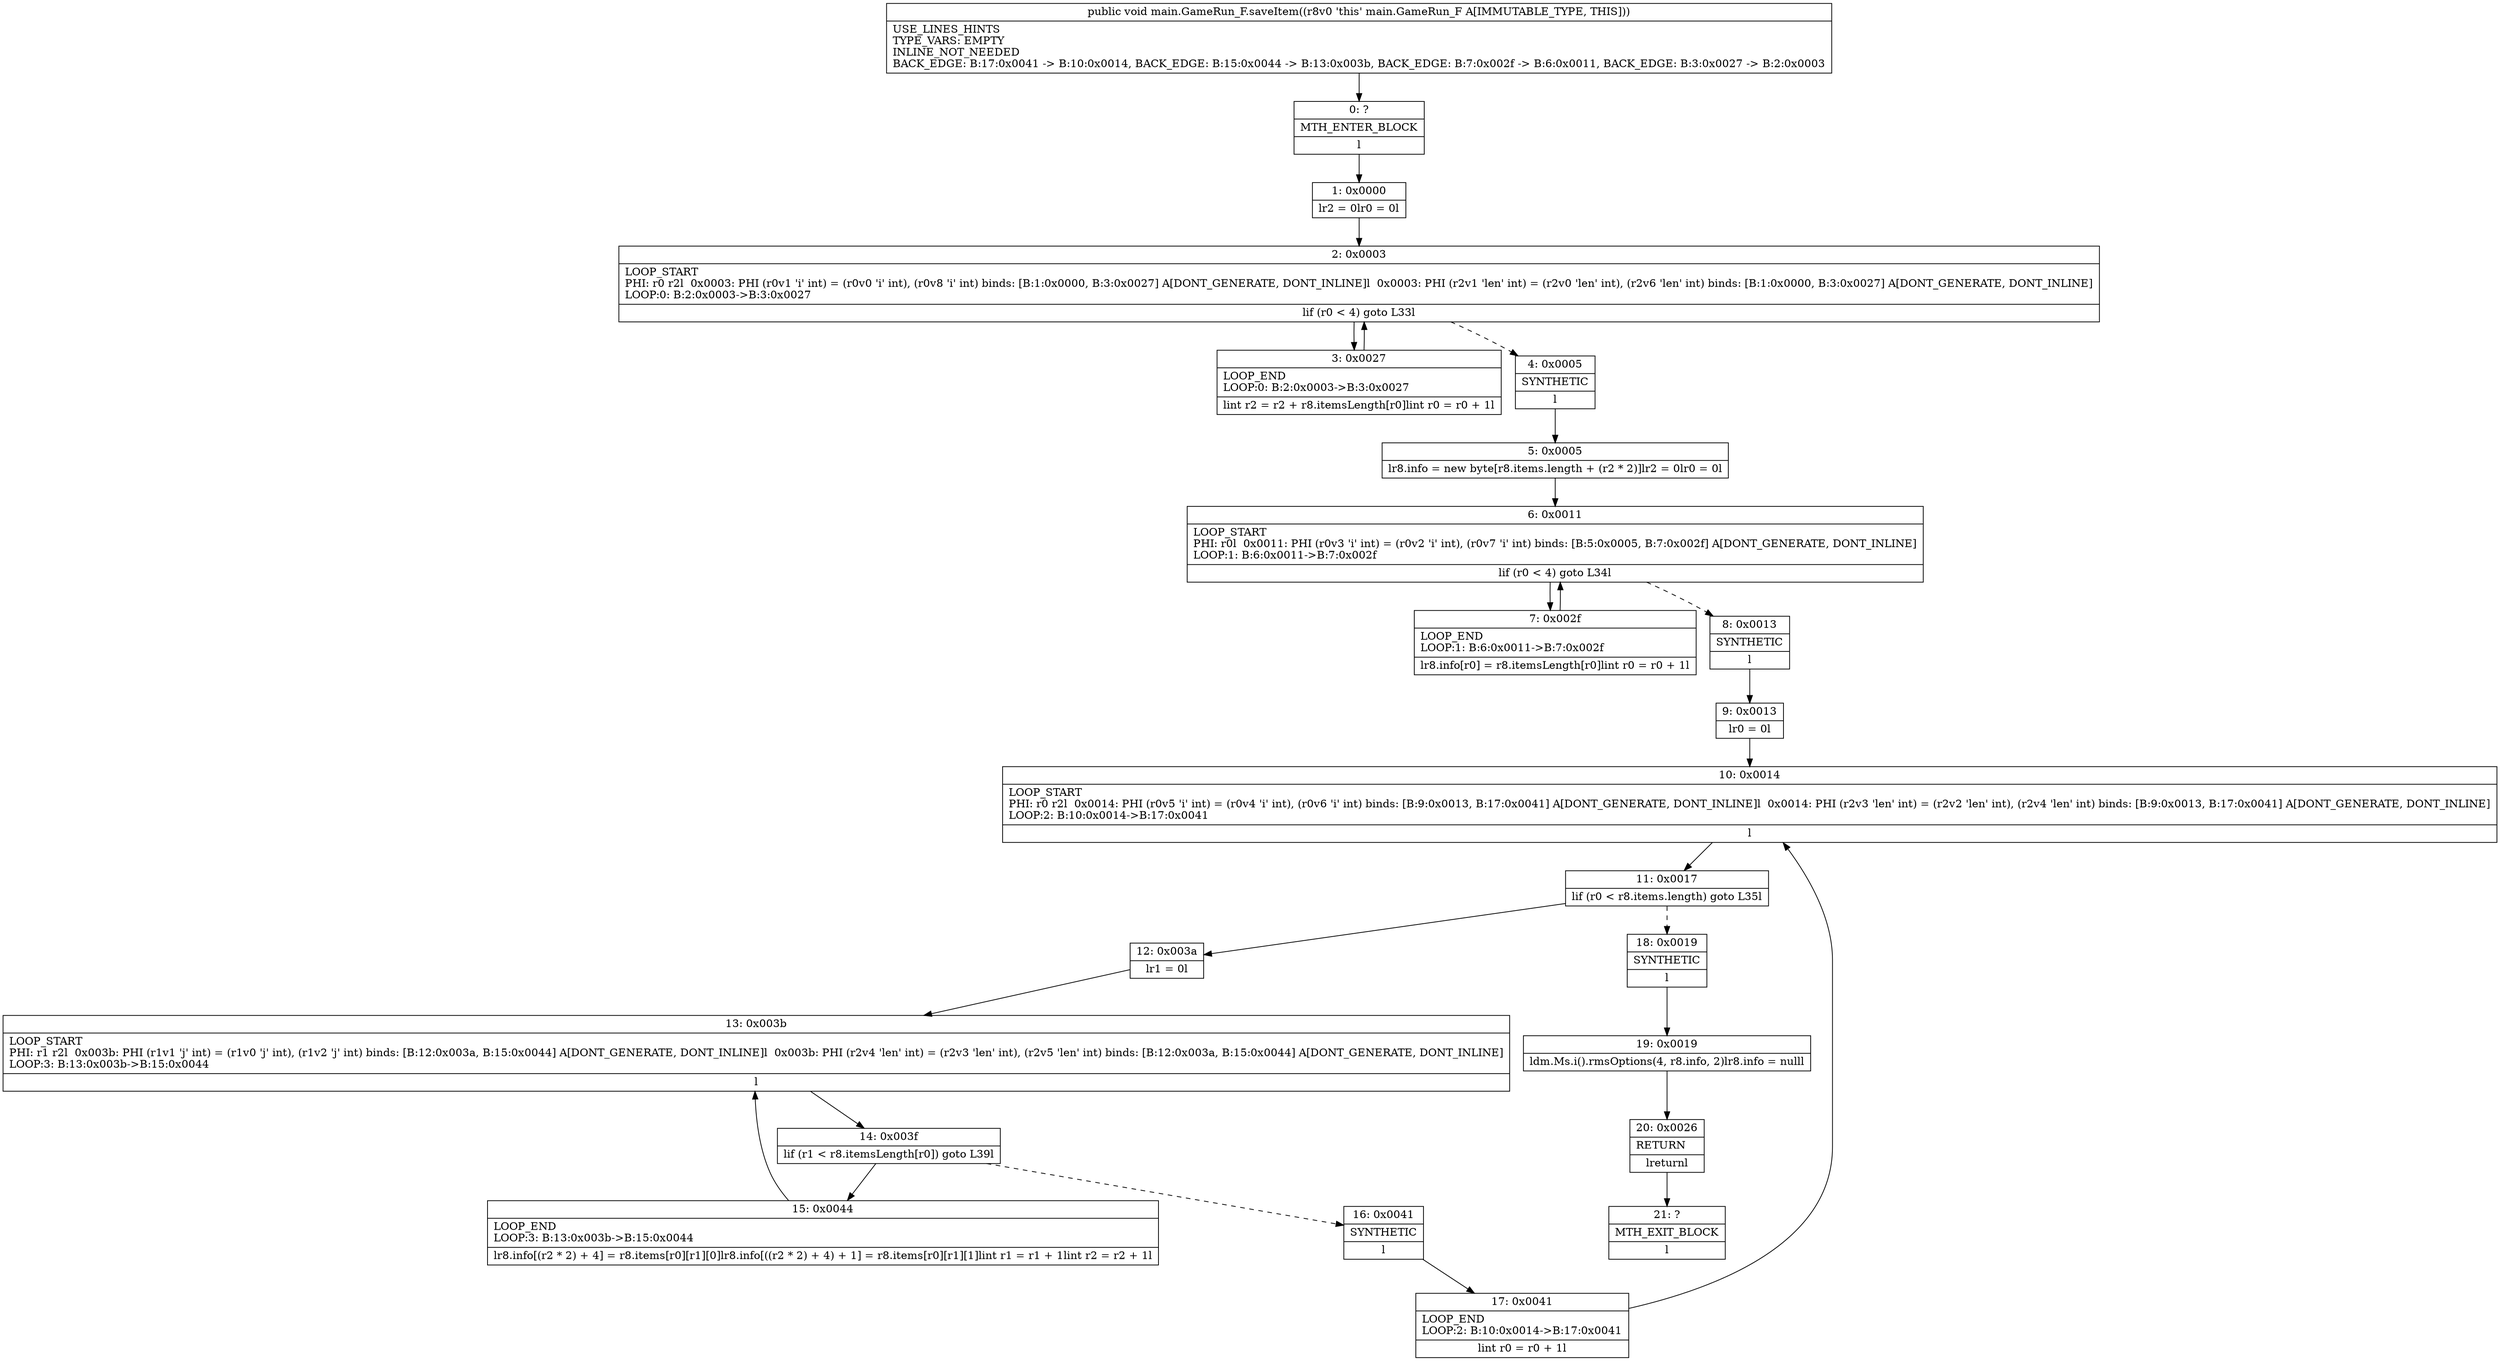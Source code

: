 digraph "CFG formain.GameRun_F.saveItem()V" {
Node_0 [shape=record,label="{0\:\ ?|MTH_ENTER_BLOCK\l|l}"];
Node_1 [shape=record,label="{1\:\ 0x0000|lr2 = 0lr0 = 0l}"];
Node_2 [shape=record,label="{2\:\ 0x0003|LOOP_START\lPHI: r0 r2l  0x0003: PHI (r0v1 'i' int) = (r0v0 'i' int), (r0v8 'i' int) binds: [B:1:0x0000, B:3:0x0027] A[DONT_GENERATE, DONT_INLINE]l  0x0003: PHI (r2v1 'len' int) = (r2v0 'len' int), (r2v6 'len' int) binds: [B:1:0x0000, B:3:0x0027] A[DONT_GENERATE, DONT_INLINE]\lLOOP:0: B:2:0x0003\-\>B:3:0x0027\l|lif (r0 \< 4) goto L33l}"];
Node_3 [shape=record,label="{3\:\ 0x0027|LOOP_END\lLOOP:0: B:2:0x0003\-\>B:3:0x0027\l|lint r2 = r2 + r8.itemsLength[r0]lint r0 = r0 + 1l}"];
Node_4 [shape=record,label="{4\:\ 0x0005|SYNTHETIC\l|l}"];
Node_5 [shape=record,label="{5\:\ 0x0005|lr8.info = new byte[r8.items.length + (r2 * 2)]lr2 = 0lr0 = 0l}"];
Node_6 [shape=record,label="{6\:\ 0x0011|LOOP_START\lPHI: r0l  0x0011: PHI (r0v3 'i' int) = (r0v2 'i' int), (r0v7 'i' int) binds: [B:5:0x0005, B:7:0x002f] A[DONT_GENERATE, DONT_INLINE]\lLOOP:1: B:6:0x0011\-\>B:7:0x002f\l|lif (r0 \< 4) goto L34l}"];
Node_7 [shape=record,label="{7\:\ 0x002f|LOOP_END\lLOOP:1: B:6:0x0011\-\>B:7:0x002f\l|lr8.info[r0] = r8.itemsLength[r0]lint r0 = r0 + 1l}"];
Node_8 [shape=record,label="{8\:\ 0x0013|SYNTHETIC\l|l}"];
Node_9 [shape=record,label="{9\:\ 0x0013|lr0 = 0l}"];
Node_10 [shape=record,label="{10\:\ 0x0014|LOOP_START\lPHI: r0 r2l  0x0014: PHI (r0v5 'i' int) = (r0v4 'i' int), (r0v6 'i' int) binds: [B:9:0x0013, B:17:0x0041] A[DONT_GENERATE, DONT_INLINE]l  0x0014: PHI (r2v3 'len' int) = (r2v2 'len' int), (r2v4 'len' int) binds: [B:9:0x0013, B:17:0x0041] A[DONT_GENERATE, DONT_INLINE]\lLOOP:2: B:10:0x0014\-\>B:17:0x0041\l|l}"];
Node_11 [shape=record,label="{11\:\ 0x0017|lif (r0 \< r8.items.length) goto L35l}"];
Node_12 [shape=record,label="{12\:\ 0x003a|lr1 = 0l}"];
Node_13 [shape=record,label="{13\:\ 0x003b|LOOP_START\lPHI: r1 r2l  0x003b: PHI (r1v1 'j' int) = (r1v0 'j' int), (r1v2 'j' int) binds: [B:12:0x003a, B:15:0x0044] A[DONT_GENERATE, DONT_INLINE]l  0x003b: PHI (r2v4 'len' int) = (r2v3 'len' int), (r2v5 'len' int) binds: [B:12:0x003a, B:15:0x0044] A[DONT_GENERATE, DONT_INLINE]\lLOOP:3: B:13:0x003b\-\>B:15:0x0044\l|l}"];
Node_14 [shape=record,label="{14\:\ 0x003f|lif (r1 \< r8.itemsLength[r0]) goto L39l}"];
Node_15 [shape=record,label="{15\:\ 0x0044|LOOP_END\lLOOP:3: B:13:0x003b\-\>B:15:0x0044\l|lr8.info[(r2 * 2) + 4] = r8.items[r0][r1][0]lr8.info[((r2 * 2) + 4) + 1] = r8.items[r0][r1][1]lint r1 = r1 + 1lint r2 = r2 + 1l}"];
Node_16 [shape=record,label="{16\:\ 0x0041|SYNTHETIC\l|l}"];
Node_17 [shape=record,label="{17\:\ 0x0041|LOOP_END\lLOOP:2: B:10:0x0014\-\>B:17:0x0041\l|lint r0 = r0 + 1l}"];
Node_18 [shape=record,label="{18\:\ 0x0019|SYNTHETIC\l|l}"];
Node_19 [shape=record,label="{19\:\ 0x0019|ldm.Ms.i().rmsOptions(4, r8.info, 2)lr8.info = nulll}"];
Node_20 [shape=record,label="{20\:\ 0x0026|RETURN\l|lreturnl}"];
Node_21 [shape=record,label="{21\:\ ?|MTH_EXIT_BLOCK\l|l}"];
MethodNode[shape=record,label="{public void main.GameRun_F.saveItem((r8v0 'this' main.GameRun_F A[IMMUTABLE_TYPE, THIS]))  | USE_LINES_HINTS\lTYPE_VARS: EMPTY\lINLINE_NOT_NEEDED\lBACK_EDGE: B:17:0x0041 \-\> B:10:0x0014, BACK_EDGE: B:15:0x0044 \-\> B:13:0x003b, BACK_EDGE: B:7:0x002f \-\> B:6:0x0011, BACK_EDGE: B:3:0x0027 \-\> B:2:0x0003\l}"];
MethodNode -> Node_0;
Node_0 -> Node_1;
Node_1 -> Node_2;
Node_2 -> Node_3;
Node_2 -> Node_4[style=dashed];
Node_3 -> Node_2;
Node_4 -> Node_5;
Node_5 -> Node_6;
Node_6 -> Node_7;
Node_6 -> Node_8[style=dashed];
Node_7 -> Node_6;
Node_8 -> Node_9;
Node_9 -> Node_10;
Node_10 -> Node_11;
Node_11 -> Node_12;
Node_11 -> Node_18[style=dashed];
Node_12 -> Node_13;
Node_13 -> Node_14;
Node_14 -> Node_15;
Node_14 -> Node_16[style=dashed];
Node_15 -> Node_13;
Node_16 -> Node_17;
Node_17 -> Node_10;
Node_18 -> Node_19;
Node_19 -> Node_20;
Node_20 -> Node_21;
}

